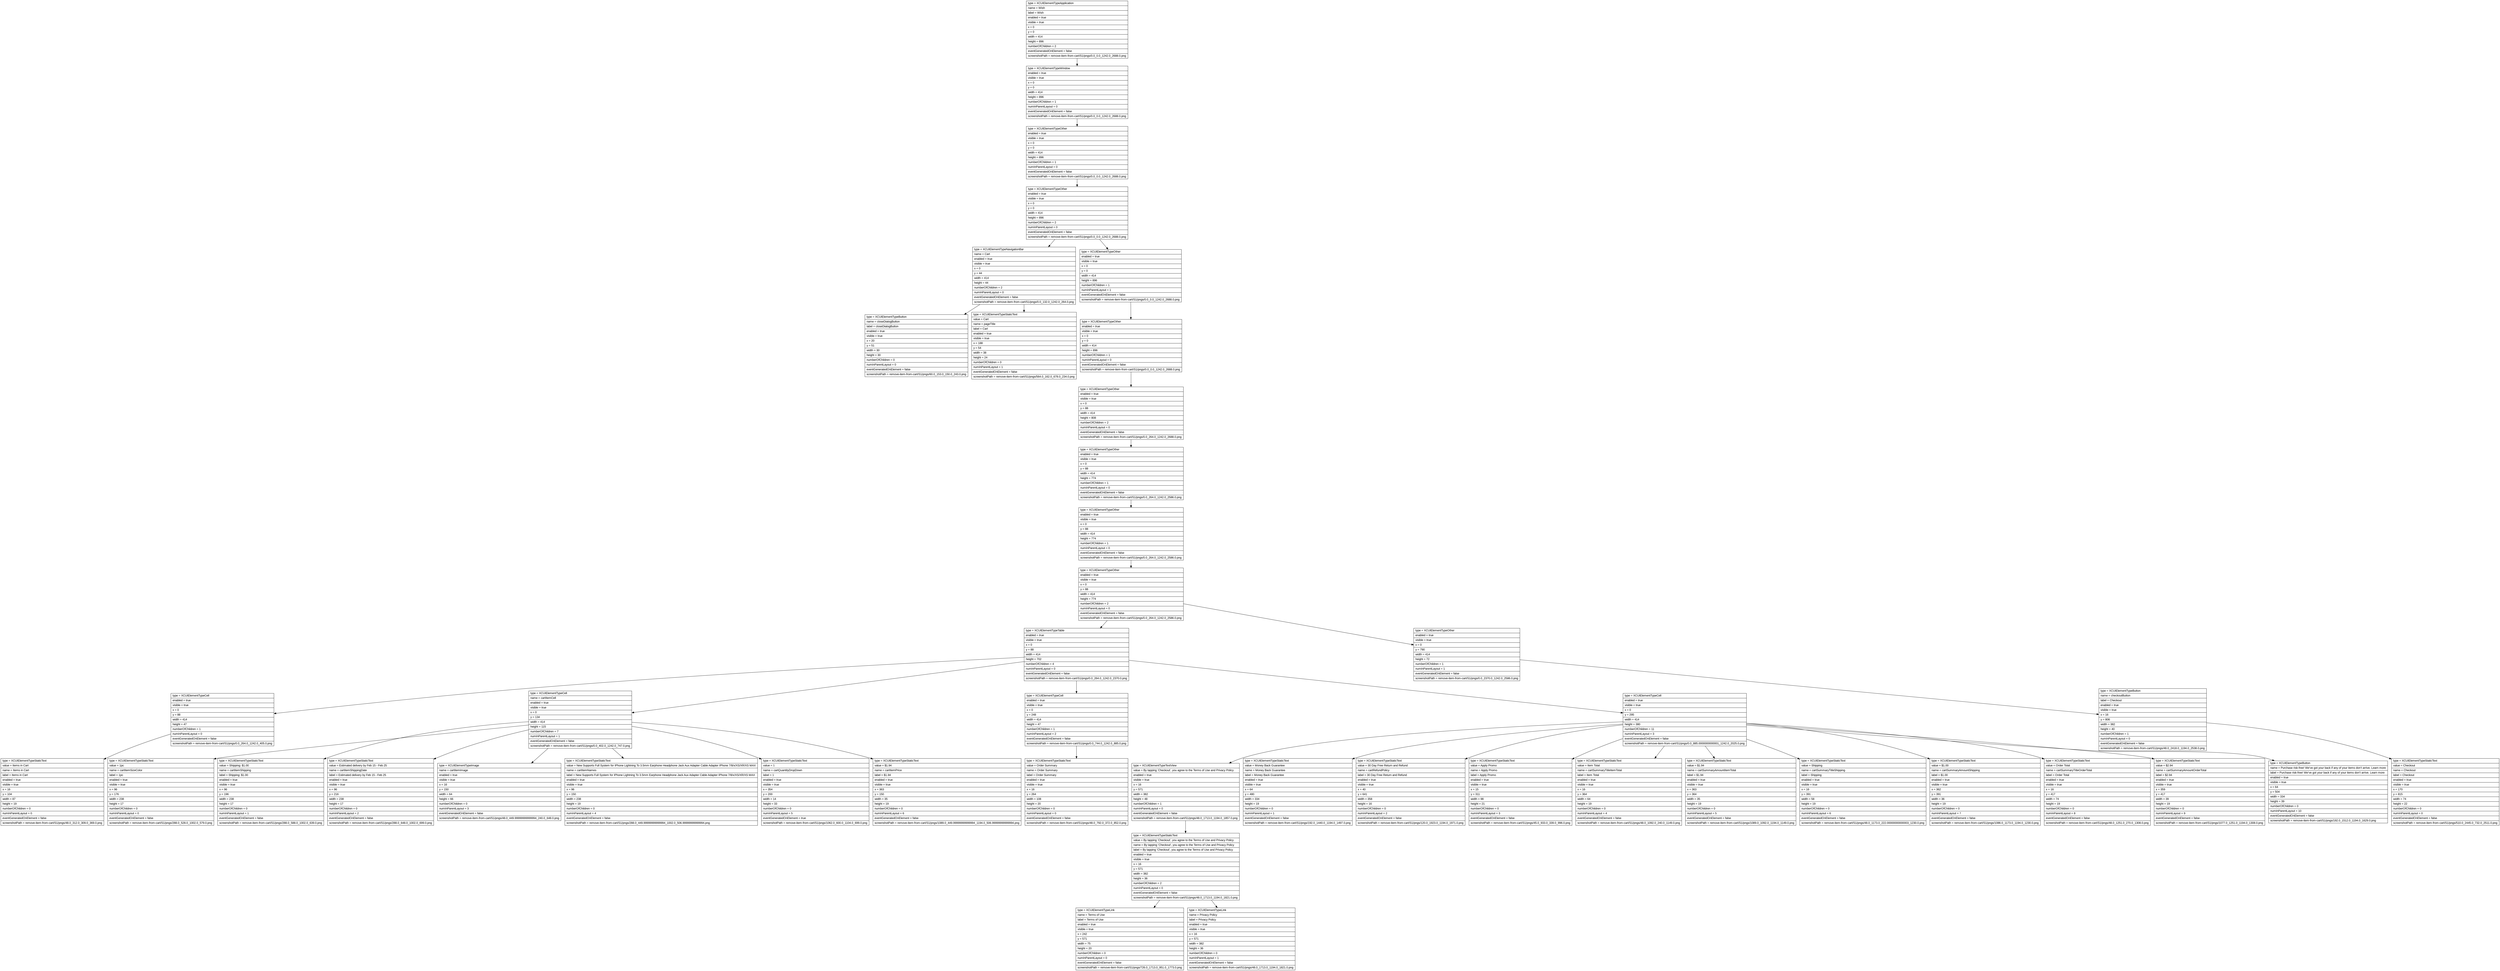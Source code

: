 digraph Layout {

	node [shape=record fontname=Arial];

	0	[label="{type = XCUIElementTypeApplication\l|name = Wish\l|label = Wish\l|enabled = true\l|visible = true\l|x = 0\l|y = 0\l|width = 414\l|height = 896\l|numberOfChildren = 2\l|eventGeneratedOnElement = false \l|screenshotPath = remove-item-from-cart/S1/pngs/0.0_0.0_1242.0_2688.0.png\l}"]
	1	[label="{type = XCUIElementTypeWindow\l|enabled = true\l|visible = true\l|x = 0\l|y = 0\l|width = 414\l|height = 896\l|numberOfChildren = 1\l|numInParentLayout = 0\l|eventGeneratedOnElement = false \l|screenshotPath = remove-item-from-cart/S1/pngs/0.0_0.0_1242.0_2688.0.png\l}"]
	2	[label="{type = XCUIElementTypeOther\l|enabled = true\l|visible = true\l|x = 0\l|y = 0\l|width = 414\l|height = 896\l|numberOfChildren = 1\l|numInParentLayout = 0\l|eventGeneratedOnElement = false \l|screenshotPath = remove-item-from-cart/S1/pngs/0.0_0.0_1242.0_2688.0.png\l}"]
	3	[label="{type = XCUIElementTypeOther\l|enabled = true\l|visible = true\l|x = 0\l|y = 0\l|width = 414\l|height = 896\l|numberOfChildren = 2\l|numInParentLayout = 0\l|eventGeneratedOnElement = false \l|screenshotPath = remove-item-from-cart/S1/pngs/0.0_0.0_1242.0_2688.0.png\l}"]
	4	[label="{type = XCUIElementTypeNavigationBar\l|name = Cart\l|enabled = true\l|visible = true\l|x = 0\l|y = 44\l|width = 414\l|height = 44\l|numberOfChildren = 2\l|numInParentLayout = 0\l|eventGeneratedOnElement = false \l|screenshotPath = remove-item-from-cart/S1/pngs/0.0_132.0_1242.0_264.0.png\l}"]
	5	[label="{type = XCUIElementTypeOther\l|enabled = true\l|visible = true\l|x = 0\l|y = 0\l|width = 414\l|height = 896\l|numberOfChildren = 1\l|numInParentLayout = 1\l|eventGeneratedOnElement = false \l|screenshotPath = remove-item-from-cart/S1/pngs/0.0_0.0_1242.0_2688.0.png\l}"]
	6	[label="{type = XCUIElementTypeButton\l|name = closeDialogButton\l|label = closeDialogButton\l|enabled = true\l|visible = true\l|x = 20\l|y = 51\l|width = 30\l|height = 30\l|numberOfChildren = 0\l|numInParentLayout = 0\l|eventGeneratedOnElement = false \l|screenshotPath = remove-item-from-cart/S1/pngs/60.0_153.0_150.0_243.0.png\l}"]
	7	[label="{type = XCUIElementTypeStaticText\l|value = Cart\l|name = pageTitle\l|label = Cart\l|enabled = true\l|visible = true\l|x = 188\l|y = 54\l|width = 38\l|height = 24\l|numberOfChildren = 0\l|numInParentLayout = 1\l|eventGeneratedOnElement = false \l|screenshotPath = remove-item-from-cart/S1/pngs/564.0_162.0_678.0_234.0.png\l}"]
	8	[label="{type = XCUIElementTypeOther\l|enabled = true\l|visible = true\l|x = 0\l|y = 0\l|width = 414\l|height = 896\l|numberOfChildren = 1\l|numInParentLayout = 0\l|eventGeneratedOnElement = false \l|screenshotPath = remove-item-from-cart/S1/pngs/0.0_0.0_1242.0_2688.0.png\l}"]
	9	[label="{type = XCUIElementTypeOther\l|enabled = true\l|visible = true\l|x = 0\l|y = 88\l|width = 414\l|height = 808\l|numberOfChildren = 2\l|numInParentLayout = 0\l|eventGeneratedOnElement = false \l|screenshotPath = remove-item-from-cart/S1/pngs/0.0_264.0_1242.0_2688.0.png\l}"]
	10	[label="{type = XCUIElementTypeOther\l|enabled = true\l|visible = true\l|x = 0\l|y = 88\l|width = 414\l|height = 774\l|numberOfChildren = 1\l|numInParentLayout = 0\l|eventGeneratedOnElement = false \l|screenshotPath = remove-item-from-cart/S1/pngs/0.0_264.0_1242.0_2586.0.png\l}"]
	11	[label="{type = XCUIElementTypeOther\l|enabled = true\l|visible = true\l|x = 0\l|y = 88\l|width = 414\l|height = 774\l|numberOfChildren = 1\l|numInParentLayout = 0\l|eventGeneratedOnElement = false \l|screenshotPath = remove-item-from-cart/S1/pngs/0.0_264.0_1242.0_2586.0.png\l}"]
	12	[label="{type = XCUIElementTypeOther\l|enabled = true\l|visible = true\l|x = 0\l|y = 88\l|width = 414\l|height = 774\l|numberOfChildren = 2\l|numInParentLayout = 0\l|eventGeneratedOnElement = false \l|screenshotPath = remove-item-from-cart/S1/pngs/0.0_264.0_1242.0_2586.0.png\l}"]
	13	[label="{type = XCUIElementTypeTable\l|enabled = true\l|visible = true\l|x = 0\l|y = 88\l|width = 414\l|height = 702\l|numberOfChildren = 4\l|numInParentLayout = 0\l|eventGeneratedOnElement = false \l|screenshotPath = remove-item-from-cart/S1/pngs/0.0_264.0_1242.0_2370.0.png\l}"]
	14	[label="{type = XCUIElementTypeOther\l|enabled = true\l|visible = true\l|x = 0\l|y = 790\l|width = 414\l|height = 72\l|numberOfChildren = 1\l|numInParentLayout = 1\l|eventGeneratedOnElement = false \l|screenshotPath = remove-item-from-cart/S1/pngs/0.0_2370.0_1242.0_2586.0.png\l}"]
	15	[label="{type = XCUIElementTypeCell\l|enabled = true\l|visible = true\l|x = 0\l|y = 88\l|width = 414\l|height = 47\l|numberOfChildren = 1\l|numInParentLayout = 0\l|eventGeneratedOnElement = false \l|screenshotPath = remove-item-from-cart/S1/pngs/0.0_264.0_1242.0_405.0.png\l}"]
	16	[label="{type = XCUIElementTypeCell\l|name = cartItemCell\l|enabled = true\l|visible = true\l|x = 0\l|y = 134\l|width = 414\l|height = 115\l|numberOfChildren = 7\l|numInParentLayout = 1\l|eventGeneratedOnElement = false \l|screenshotPath = remove-item-from-cart/S1/pngs/0.0_402.0_1242.0_747.0.png\l}"]
	17	[label="{type = XCUIElementTypeCell\l|enabled = true\l|visible = true\l|x = 0\l|y = 248\l|width = 414\l|height = 47\l|numberOfChildren = 1\l|numInParentLayout = 2\l|eventGeneratedOnElement = false \l|screenshotPath = remove-item-from-cart/S1/pngs/0.0_744.0_1242.0_885.0.png\l}"]
	18	[label="{type = XCUIElementTypeCell\l|enabled = true\l|visible = true\l|x = 0\l|y = 295\l|width = 414\l|height = 380\l|numberOfChildren = 11\l|numInParentLayout = 3\l|eventGeneratedOnElement = false \l|screenshotPath = remove-item-from-cart/S1/pngs/0.0_885.0000000000001_1242.0_2025.0.png\l}"]
	19	[label="{type = XCUIElementTypeButton\l|name = checkoutButton\l|label = Checkout\l|enabled = true\l|visible = true\l|x = 16\l|y = 806\l|width = 382\l|height = 40\l|numberOfChildren = 1\l|numInParentLayout = 0\l|eventGeneratedOnElement = false \l|screenshotPath = remove-item-from-cart/S1/pngs/48.0_2418.0_1194.0_2538.0.png\l}"]
	20	[label="{type = XCUIElementTypeStaticText\l|value = Items in Cart\l|name = Items in Cart\l|label = Items in Cart\l|enabled = true\l|visible = true\l|x = 16\l|y = 104\l|width = 87\l|height = 19\l|numberOfChildren = 0\l|numInParentLayout = 0\l|eventGeneratedOnElement = false \l|screenshotPath = remove-item-from-cart/S1/pngs/48.0_312.0_309.0_369.0.png\l}"]
	21	[label="{type = XCUIElementTypeStaticText\l|value = 1pc\l|name = cartItemSizeColor\l|label = 1pc\l|enabled = true\l|visible = true\l|x = 96\l|y = 176\l|width = 238\l|height = 17\l|numberOfChildren = 0\l|numInParentLayout = 0\l|eventGeneratedOnElement = false \l|screenshotPath = remove-item-from-cart/S1/pngs/288.0_528.0_1002.0_579.0.png\l}"]
	22	[label="{type = XCUIElementTypeStaticText\l|value = Shipping:  $1.00\l|name = cartItemShipping\l|label = Shipping:  $1.00\l|enabled = true\l|visible = true\l|x = 96\l|y = 196\l|width = 238\l|height = 17\l|numberOfChildren = 0\l|numInParentLayout = 1\l|eventGeneratedOnElement = false \l|screenshotPath = remove-item-from-cart/S1/pngs/288.0_588.0_1002.0_639.0.png\l}"]
	23	[label="{type = XCUIElementTypeStaticText\l|value = Estimated delivery by Feb 15 - Feb 25\l|name = cartItemShippingDate\l|label = Estimated delivery by Feb 15 - Feb 25\l|enabled = true\l|visible = true\l|x = 96\l|y = 216\l|width = 238\l|height = 17\l|numberOfChildren = 0\l|numInParentLayout = 2\l|eventGeneratedOnElement = false \l|screenshotPath = remove-item-from-cart/S1/pngs/288.0_648.0_1002.0_699.0.png\l}"]
	24	[label="{type = XCUIElementTypeImage\l|name = cartItemImage\l|enabled = true\l|visible = true\l|x = 16\l|y = 150\l|width = 64\l|height = 66\l|numberOfChildren = 0\l|numInParentLayout = 3\l|eventGeneratedOnElement = false \l|screenshotPath = remove-item-from-cart/S1/pngs/48.0_449.99999999999994_240.0_648.0.png\l}"]
	25	[label="{type = XCUIElementTypeStaticText\l|value =  New Supports Full System for IPhone Lightning To 3.5mm Earphone Headphone Jack Aux Adapter Cable Adapter IPhone 7/8/x/XS/XR/XS MAX\l|name = cartItemNames\l|label =  New Supports Full System for IPhone Lightning To 3.5mm Earphone Headphone Jack Aux Adapter Cable Adapter IPhone 7/8/x/XS/XR/XS MAX\l|enabled = true\l|visible = true\l|x = 96\l|y = 150\l|width = 238\l|height = 19\l|numberOfChildren = 0\l|numInParentLayout = 4\l|eventGeneratedOnElement = false \l|screenshotPath = remove-item-from-cart/S1/pngs/288.0_449.99999999999994_1002.0_506.99999999999994.png\l}"]
	26	[label="{type = XCUIElementTypeStaticText\l|value = 1\l|name = cartQuantityDropDown\l|label = 1\l|enabled = true\l|visible = true\l|x = 354\l|y = 200\l|width = 14\l|height = 33\l|numberOfChildren = 0\l|numInParentLayout = 5\l|eventGeneratedOnElement = true \l|screenshotPath = remove-item-from-cart/S1/pngs/1062.0_600.0_1104.0_699.0.png\l}"]
	27	[label="{type = XCUIElementTypeStaticText\l|value = $1.94\l|name = cartItemPrice\l|label = $1.94\l|enabled = true\l|visible = true\l|x = 363\l|y = 150\l|width = 35\l|height = 19\l|numberOfChildren = 0\l|numInParentLayout = 6\l|eventGeneratedOnElement = false \l|screenshotPath = remove-item-from-cart/S1/pngs/1089.0_449.99999999999994_1194.0_506.99999999999994.png\l}"]
	28	[label="{type = XCUIElementTypeStaticText\l|value = Order Summary\l|name = Order Summary\l|label = Order Summary\l|enabled = true\l|visible = true\l|x = 16\l|y = 264\l|width = 108\l|height = 20\l|numberOfChildren = 0\l|numInParentLayout = 0\l|eventGeneratedOnElement = false \l|screenshotPath = remove-item-from-cart/S1/pngs/48.0_792.0_372.0_852.0.png\l}"]
	29	[label="{type = XCUIElementTypeTextView\l|value = By tapping 'Checkout', you agree to the Terms of Use and Privacy Policy\l|enabled = true\l|visible = true\l|x = 16\l|y = 571\l|width = 382\l|height = 48\l|numberOfChildren = 1\l|numInParentLayout = 0\l|eventGeneratedOnElement = false \l|screenshotPath = remove-item-from-cart/S1/pngs/48.0_1713.0_1194.0_1857.0.png\l}"]
	30	[label="{type = XCUIElementTypeStaticText\l|value = Money Back Guarantee\l|name = Money Back Guarantee\l|label = Money Back Guarantee\l|enabled = true\l|visible = true\l|x = 64\l|y = 480\l|width = 334\l|height = 19\l|numberOfChildren = 0\l|numInParentLayout = 1\l|eventGeneratedOnElement = false \l|screenshotPath = remove-item-from-cart/S1/pngs/192.0_1440.0_1194.0_1497.0.png\l}"]
	31	[label="{type = XCUIElementTypeStaticText\l|value = 30 Day Free Return and Refund\l|name = cartRefundPolicy\l|label = 30 Day Free Return and Refund\l|enabled = true\l|visible = true\l|x = 40\l|y = 641\l|width = 358\l|height = 16\l|numberOfChildren = 0\l|numInParentLayout = 2\l|eventGeneratedOnElement = false \l|screenshotPath = remove-item-from-cart/S1/pngs/120.0_1923.0_1194.0_1971.0.png\l}"]
	32	[label="{type = XCUIElementTypeStaticText\l|value = Apply Promo\l|name = Apply Promo\l|label = Apply Promo\l|enabled = true\l|visible = true\l|x = 15\l|y = 311\l|width = 98\l|height = 21\l|numberOfChildren = 0\l|numInParentLayout = 3\l|eventGeneratedOnElement = false \l|screenshotPath = remove-item-from-cart/S1/pngs/45.0_933.0_339.0_996.0.png\l}"]
	33	[label="{type = XCUIElementTypeStaticText\l|value = Item Total\l|name = cartSummaryTitleItemTotal\l|label = Item Total\l|enabled = true\l|visible = true\l|x = 16\l|y = 364\l|width = 64\l|height = 19\l|numberOfChildren = 0\l|numInParentLayout = 4\l|eventGeneratedOnElement = false \l|screenshotPath = remove-item-from-cart/S1/pngs/48.0_1092.0_240.0_1149.0.png\l}"]
	34	[label="{type = XCUIElementTypeStaticText\l|value = $1.94\l|name = cartSummaryAmountItemTotal\l|label = $1.94\l|enabled = true\l|visible = true\l|x = 363\l|y = 364\l|width = 35\l|height = 19\l|numberOfChildren = 0\l|numInParentLayout = 5\l|eventGeneratedOnElement = false \l|screenshotPath = remove-item-from-cart/S1/pngs/1089.0_1092.0_1194.0_1149.0.png\l}"]
	35	[label="{type = XCUIElementTypeStaticText\l|value = Shipping\l|name = cartSummaryTitleShipping\l|label = Shipping\l|enabled = true\l|visible = true\l|x = 16\l|y = 391\l|width = 58\l|height = 19\l|numberOfChildren = 0\l|numInParentLayout = 6\l|eventGeneratedOnElement = false \l|screenshotPath = remove-item-from-cart/S1/pngs/48.0_1173.0_222.00000000000003_1230.0.png\l}"]
	36	[label="{type = XCUIElementTypeStaticText\l|value = $1.00\l|name = cartSummaryAmountShipping\l|label = $1.00\l|enabled = true\l|visible = true\l|x = 362\l|y = 391\l|width = 36\l|height = 19\l|numberOfChildren = 0\l|numInParentLayout = 7\l|eventGeneratedOnElement = false \l|screenshotPath = remove-item-from-cart/S1/pngs/1086.0_1173.0_1194.0_1230.0.png\l}"]
	37	[label="{type = XCUIElementTypeStaticText\l|value = Order Total\l|name = cartSummaryTitleOrderTotal\l|label = Order Total\l|enabled = true\l|visible = true\l|x = 16\l|y = 417\l|width = 74\l|height = 19\l|numberOfChildren = 0\l|numInParentLayout = 8\l|eventGeneratedOnElement = false \l|screenshotPath = remove-item-from-cart/S1/pngs/48.0_1251.0_270.0_1308.0.png\l}"]
	38	[label="{type = XCUIElementTypeStaticText\l|value = $2.94\l|name = cartSummaryAmountOrderTotal\l|label = $2.94\l|enabled = true\l|visible = true\l|x = 359\l|y = 417\l|width = 39\l|height = 19\l|numberOfChildren = 0\l|numInParentLayout = 9\l|eventGeneratedOnElement = false \l|screenshotPath = remove-item-from-cart/S1/pngs/1077.0_1251.0_1194.0_1308.0.png\l}"]
	39	[label="{type = XCUIElementTypeButton\l|name = Purchase risk-free! We’ve got your back if any of your items don’t arrive. Learn more\l|label = Purchase risk-free! We’ve got your back if any of your items don’t arrive. Learn more\l|enabled = true\l|visible = true\l|x = 64\l|y = 504\l|width = 334\l|height = 39\l|numberOfChildren = 0\l|numInParentLayout = 10\l|eventGeneratedOnElement = false \l|screenshotPath = remove-item-from-cart/S1/pngs/192.0_1512.0_1194.0_1629.0.png\l}"]
	40	[label="{type = XCUIElementTypeStaticText\l|value = Checkout\l|name = Checkout\l|label = Checkout\l|enabled = true\l|visible = true\l|x = 170\l|y = 815\l|width = 74\l|height = 22\l|numberOfChildren = 0\l|numInParentLayout = 0\l|eventGeneratedOnElement = false \l|screenshotPath = remove-item-from-cart/S1/pngs/510.0_2445.0_732.0_2511.0.png\l}"]
	41	[label="{type = XCUIElementTypeStaticText\l|value = By tapping 'Checkout', you agree to the Terms of Use and Privacy Policy\l|name = By tapping 'Checkout', you agree to the Terms of Use and Privacy Policy\l|label = By tapping 'Checkout', you agree to the Terms of Use and Privacy Policy\l|enabled = true\l|visible = true\l|x = 16\l|y = 571\l|width = 382\l|height = 36\l|numberOfChildren = 2\l|numInParentLayout = 0\l|eventGeneratedOnElement = false \l|screenshotPath = remove-item-from-cart/S1/pngs/48.0_1713.0_1194.0_1821.0.png\l}"]
	42	[label="{type = XCUIElementTypeLink\l|name = Terms of Use\l|label = Terms of Use\l|enabled = true\l|visible = true\l|x = 242\l|y = 571\l|width = 75\l|height = 20\l|numberOfChildren = 0\l|numInParentLayout = 0\l|eventGeneratedOnElement = false \l|screenshotPath = remove-item-from-cart/S1/pngs/726.0_1713.0_951.0_1773.0.png\l}"]
	43	[label="{type = XCUIElementTypeLink\l|name = Privacy Policy\l|label = Privacy Policy\l|enabled = true\l|visible = true\l|x = 16\l|y = 571\l|width = 382\l|height = 36\l|numberOfChildren = 0\l|numInParentLayout = 1\l|eventGeneratedOnElement = false \l|screenshotPath = remove-item-from-cart/S1/pngs/48.0_1713.0_1194.0_1821.0.png\l}"]


	0 -> 1
	1 -> 2
	2 -> 3
	3 -> 4
	3 -> 5
	4 -> 6
	4 -> 7
	5 -> 8
	8 -> 9
	9 -> 10
	10 -> 11
	11 -> 12
	12 -> 13
	12 -> 14
	13 -> 15
	13 -> 16
	13 -> 17
	13 -> 18
	14 -> 19
	15 -> 20
	16 -> 21
	16 -> 22
	16 -> 23
	16 -> 24
	16 -> 25
	16 -> 26
	16 -> 27
	17 -> 28
	18 -> 29
	18 -> 30
	18 -> 31
	18 -> 32
	18 -> 33
	18 -> 34
	18 -> 35
	18 -> 36
	18 -> 37
	18 -> 38
	18 -> 39
	19 -> 40
	29 -> 41
	41 -> 42
	41 -> 43


}